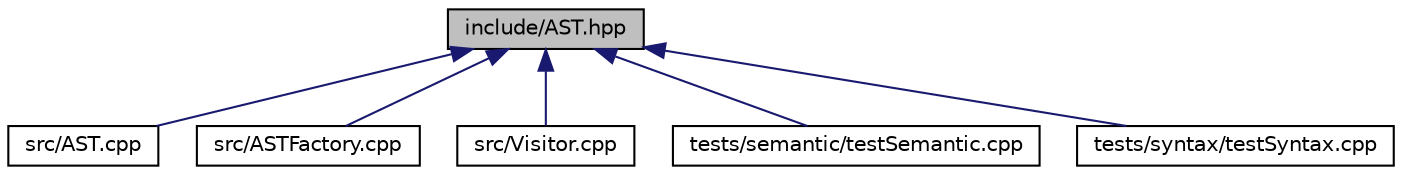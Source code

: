 digraph "include/AST.hpp"
{
 // LATEX_PDF_SIZE
  bgcolor="transparent";
  edge [fontname="Helvetica",fontsize="10",labelfontname="Helvetica",labelfontsize="10"];
  node [fontname="Helvetica",fontsize="10",shape=record];
  Node1 [label="include/AST.hpp",height=0.2,width=0.4,color="black", fillcolor="grey75", style="filled", fontcolor="black",tooltip="Узлы ДАС"];
  Node1 -> Node2 [dir="back",color="midnightblue",fontsize="10",style="solid",fontname="Helvetica"];
  Node2 [label="src/AST.cpp",height=0.2,width=0.4,color="black",URL="$d0/d91/_a_s_t_8cpp.html",tooltip=" "];
  Node1 -> Node3 [dir="back",color="midnightblue",fontsize="10",style="solid",fontname="Helvetica"];
  Node3 [label="src/ASTFactory.cpp",height=0.2,width=0.4,color="black",URL="$d4/dfc/_a_s_t_factory_8cpp.html",tooltip=" "];
  Node1 -> Node4 [dir="back",color="midnightblue",fontsize="10",style="solid",fontname="Helvetica"];
  Node4 [label="src/Visitor.cpp",height=0.2,width=0.4,color="black",URL="$dc/d65/_visitor_8cpp.html",tooltip=" "];
  Node1 -> Node5 [dir="back",color="midnightblue",fontsize="10",style="solid",fontname="Helvetica"];
  Node5 [label="tests/semantic/testSemantic.cpp",height=0.2,width=0.4,color="black",URL="$db/df9/test_semantic_8cpp.html",tooltip=" "];
  Node1 -> Node6 [dir="back",color="midnightblue",fontsize="10",style="solid",fontname="Helvetica"];
  Node6 [label="tests/syntax/testSyntax.cpp",height=0.2,width=0.4,color="black",URL="$dd/de9/test_syntax_8cpp.html",tooltip=" "];
}
